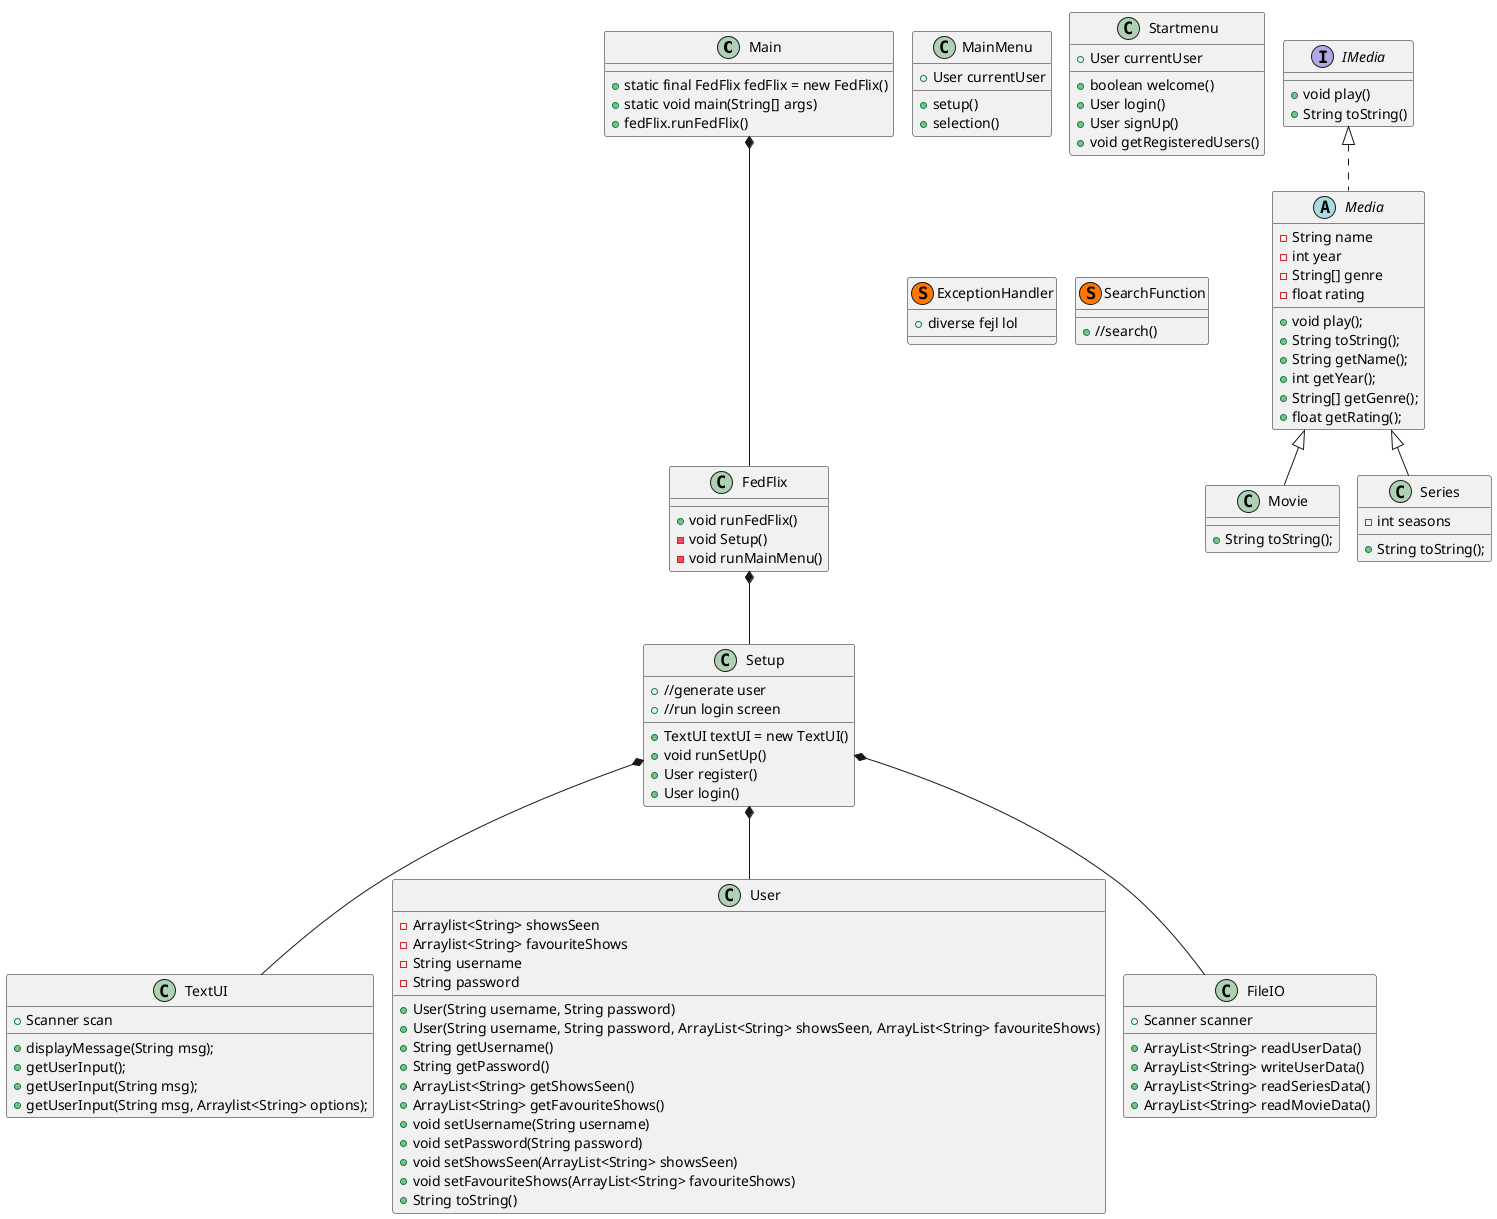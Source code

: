 @startuml
'https://plantuml.com/class-diagram
!pragma layout smetana

class Main
class MainMenu
class Startmenu
class TextUI
class User
class FileIO
class ExceptionHandler << (S,#FF7700) >>
abstract class Media implements IMedia
class Movie extends Media
class Series extends Media
class SearchFunction << (S,#FF7700) >>
class MainMenu
class FedFlix
class Setup

Main *--- FedFlix
FedFlix *--- Setup
Setup *--- User
Setup *--- FileIO
Setup *--- TextUI

Main : + static final FedFlix fedFlix = new FedFlix()
Main : + static void main(String[] args)
Main : + fedFlix.runFedFlix()

FedFlix : + void runFedFlix()
FedFlix : - void Setup()
FedFlix : - void runMainMenu()

Setup : + TextUI textUI = new TextUI()
Setup : + void runSetUp()
Setup : + User register()
Setup : + User login()


MainMenu : + User currentUser
MainMenu : + setup()
MainMenu : + selection()


Setup : + //generate user
Setup : + //run login screen

SearchFunction : +//search()

Startmenu : + User currentUser
Startmenu : + boolean welcome()
Startmenu : + User login()
Startmenu : + User signUp()
Startmenu : + void getRegisteredUsers()

FileIO : + Scanner scanner
FileIO : + ArrayList<String> readUserData()
FileIO : + ArrayList<String> writeUserData()
FileIO : + ArrayList<String> readSeriesData()
FileIO : + ArrayList<String> readMovieData()


User : - Arraylist<String> showsSeen
User : - Arraylist<String> favouriteShows
User : - String username
User : - String password
User : + User(String username, String password)
User : + User(String username, String password, ArrayList<String> showsSeen, ArrayList<String> favouriteShows)
User : + String getUsername()
User : + String getPassword()
User : + ArrayList<String> getShowsSeen()
User : + ArrayList<String> getFavouriteShows()
User : + void setUsername(String username)
User : + void setPassword(String password)
User : + void setShowsSeen(ArrayList<String> showsSeen)
User : + void setFavouriteShows(ArrayList<String> favouriteShows)
User : + String toString()


IMedia : + void play()
IMedia : + String toString()

TextUI : + Scanner scan
TextUI : + displayMessage(String msg);
TextUI : + getUserInput();
TextUI : + getUserInput(String msg);
TextUI : + getUserInput(String msg, Arraylist<String> options);

ExceptionHandler : + diverse fejl lol

Media : -String name
Media : -int year
Media : -String[] genre
Media : -float rating
Media : + void play();
Media : + String toString();
Media : + String getName();
Media : + int getYear();
Media : + String[] getGenre();
Media : + float getRating();

Movie : + String toString();

Series : - int seasons
Series : + String toString();


@enduml